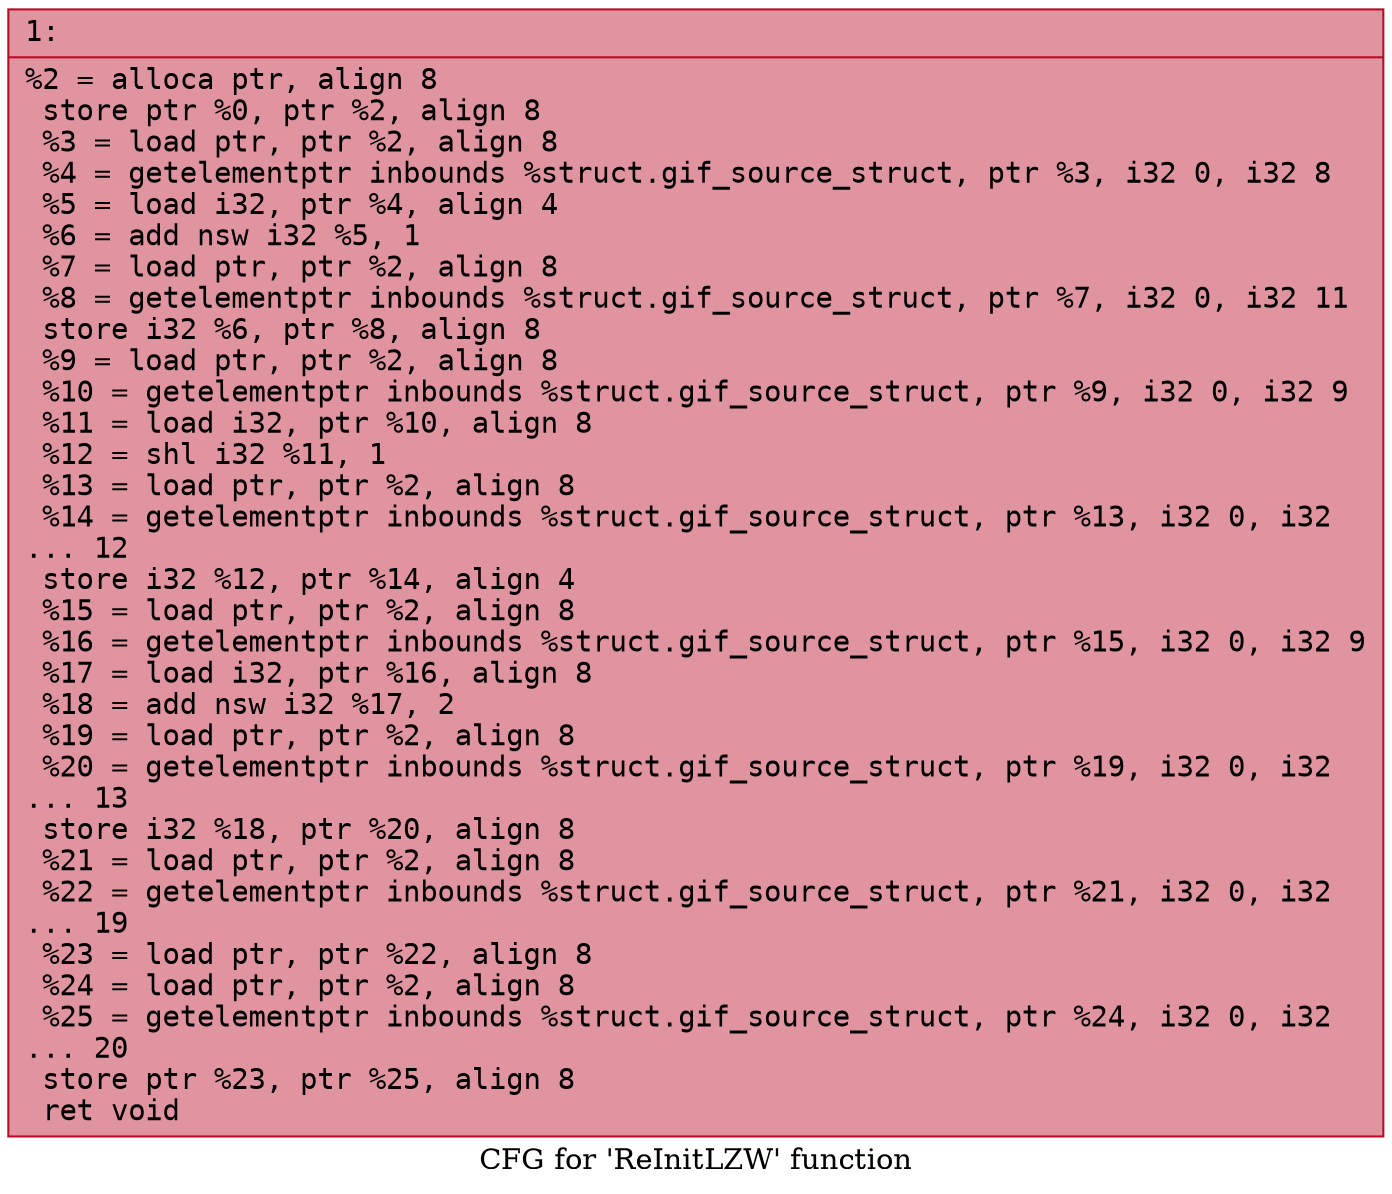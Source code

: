 digraph "CFG for 'ReInitLZW' function" {
	label="CFG for 'ReInitLZW' function";

	Node0x600000b2bca0 [shape=record,color="#b70d28ff", style=filled, fillcolor="#b70d2870" fontname="Courier",label="{1:\l|  %2 = alloca ptr, align 8\l  store ptr %0, ptr %2, align 8\l  %3 = load ptr, ptr %2, align 8\l  %4 = getelementptr inbounds %struct.gif_source_struct, ptr %3, i32 0, i32 8\l  %5 = load i32, ptr %4, align 4\l  %6 = add nsw i32 %5, 1\l  %7 = load ptr, ptr %2, align 8\l  %8 = getelementptr inbounds %struct.gif_source_struct, ptr %7, i32 0, i32 11\l  store i32 %6, ptr %8, align 8\l  %9 = load ptr, ptr %2, align 8\l  %10 = getelementptr inbounds %struct.gif_source_struct, ptr %9, i32 0, i32 9\l  %11 = load i32, ptr %10, align 8\l  %12 = shl i32 %11, 1\l  %13 = load ptr, ptr %2, align 8\l  %14 = getelementptr inbounds %struct.gif_source_struct, ptr %13, i32 0, i32\l... 12\l  store i32 %12, ptr %14, align 4\l  %15 = load ptr, ptr %2, align 8\l  %16 = getelementptr inbounds %struct.gif_source_struct, ptr %15, i32 0, i32 9\l  %17 = load i32, ptr %16, align 8\l  %18 = add nsw i32 %17, 2\l  %19 = load ptr, ptr %2, align 8\l  %20 = getelementptr inbounds %struct.gif_source_struct, ptr %19, i32 0, i32\l... 13\l  store i32 %18, ptr %20, align 8\l  %21 = load ptr, ptr %2, align 8\l  %22 = getelementptr inbounds %struct.gif_source_struct, ptr %21, i32 0, i32\l... 19\l  %23 = load ptr, ptr %22, align 8\l  %24 = load ptr, ptr %2, align 8\l  %25 = getelementptr inbounds %struct.gif_source_struct, ptr %24, i32 0, i32\l... 20\l  store ptr %23, ptr %25, align 8\l  ret void\l}"];
}
